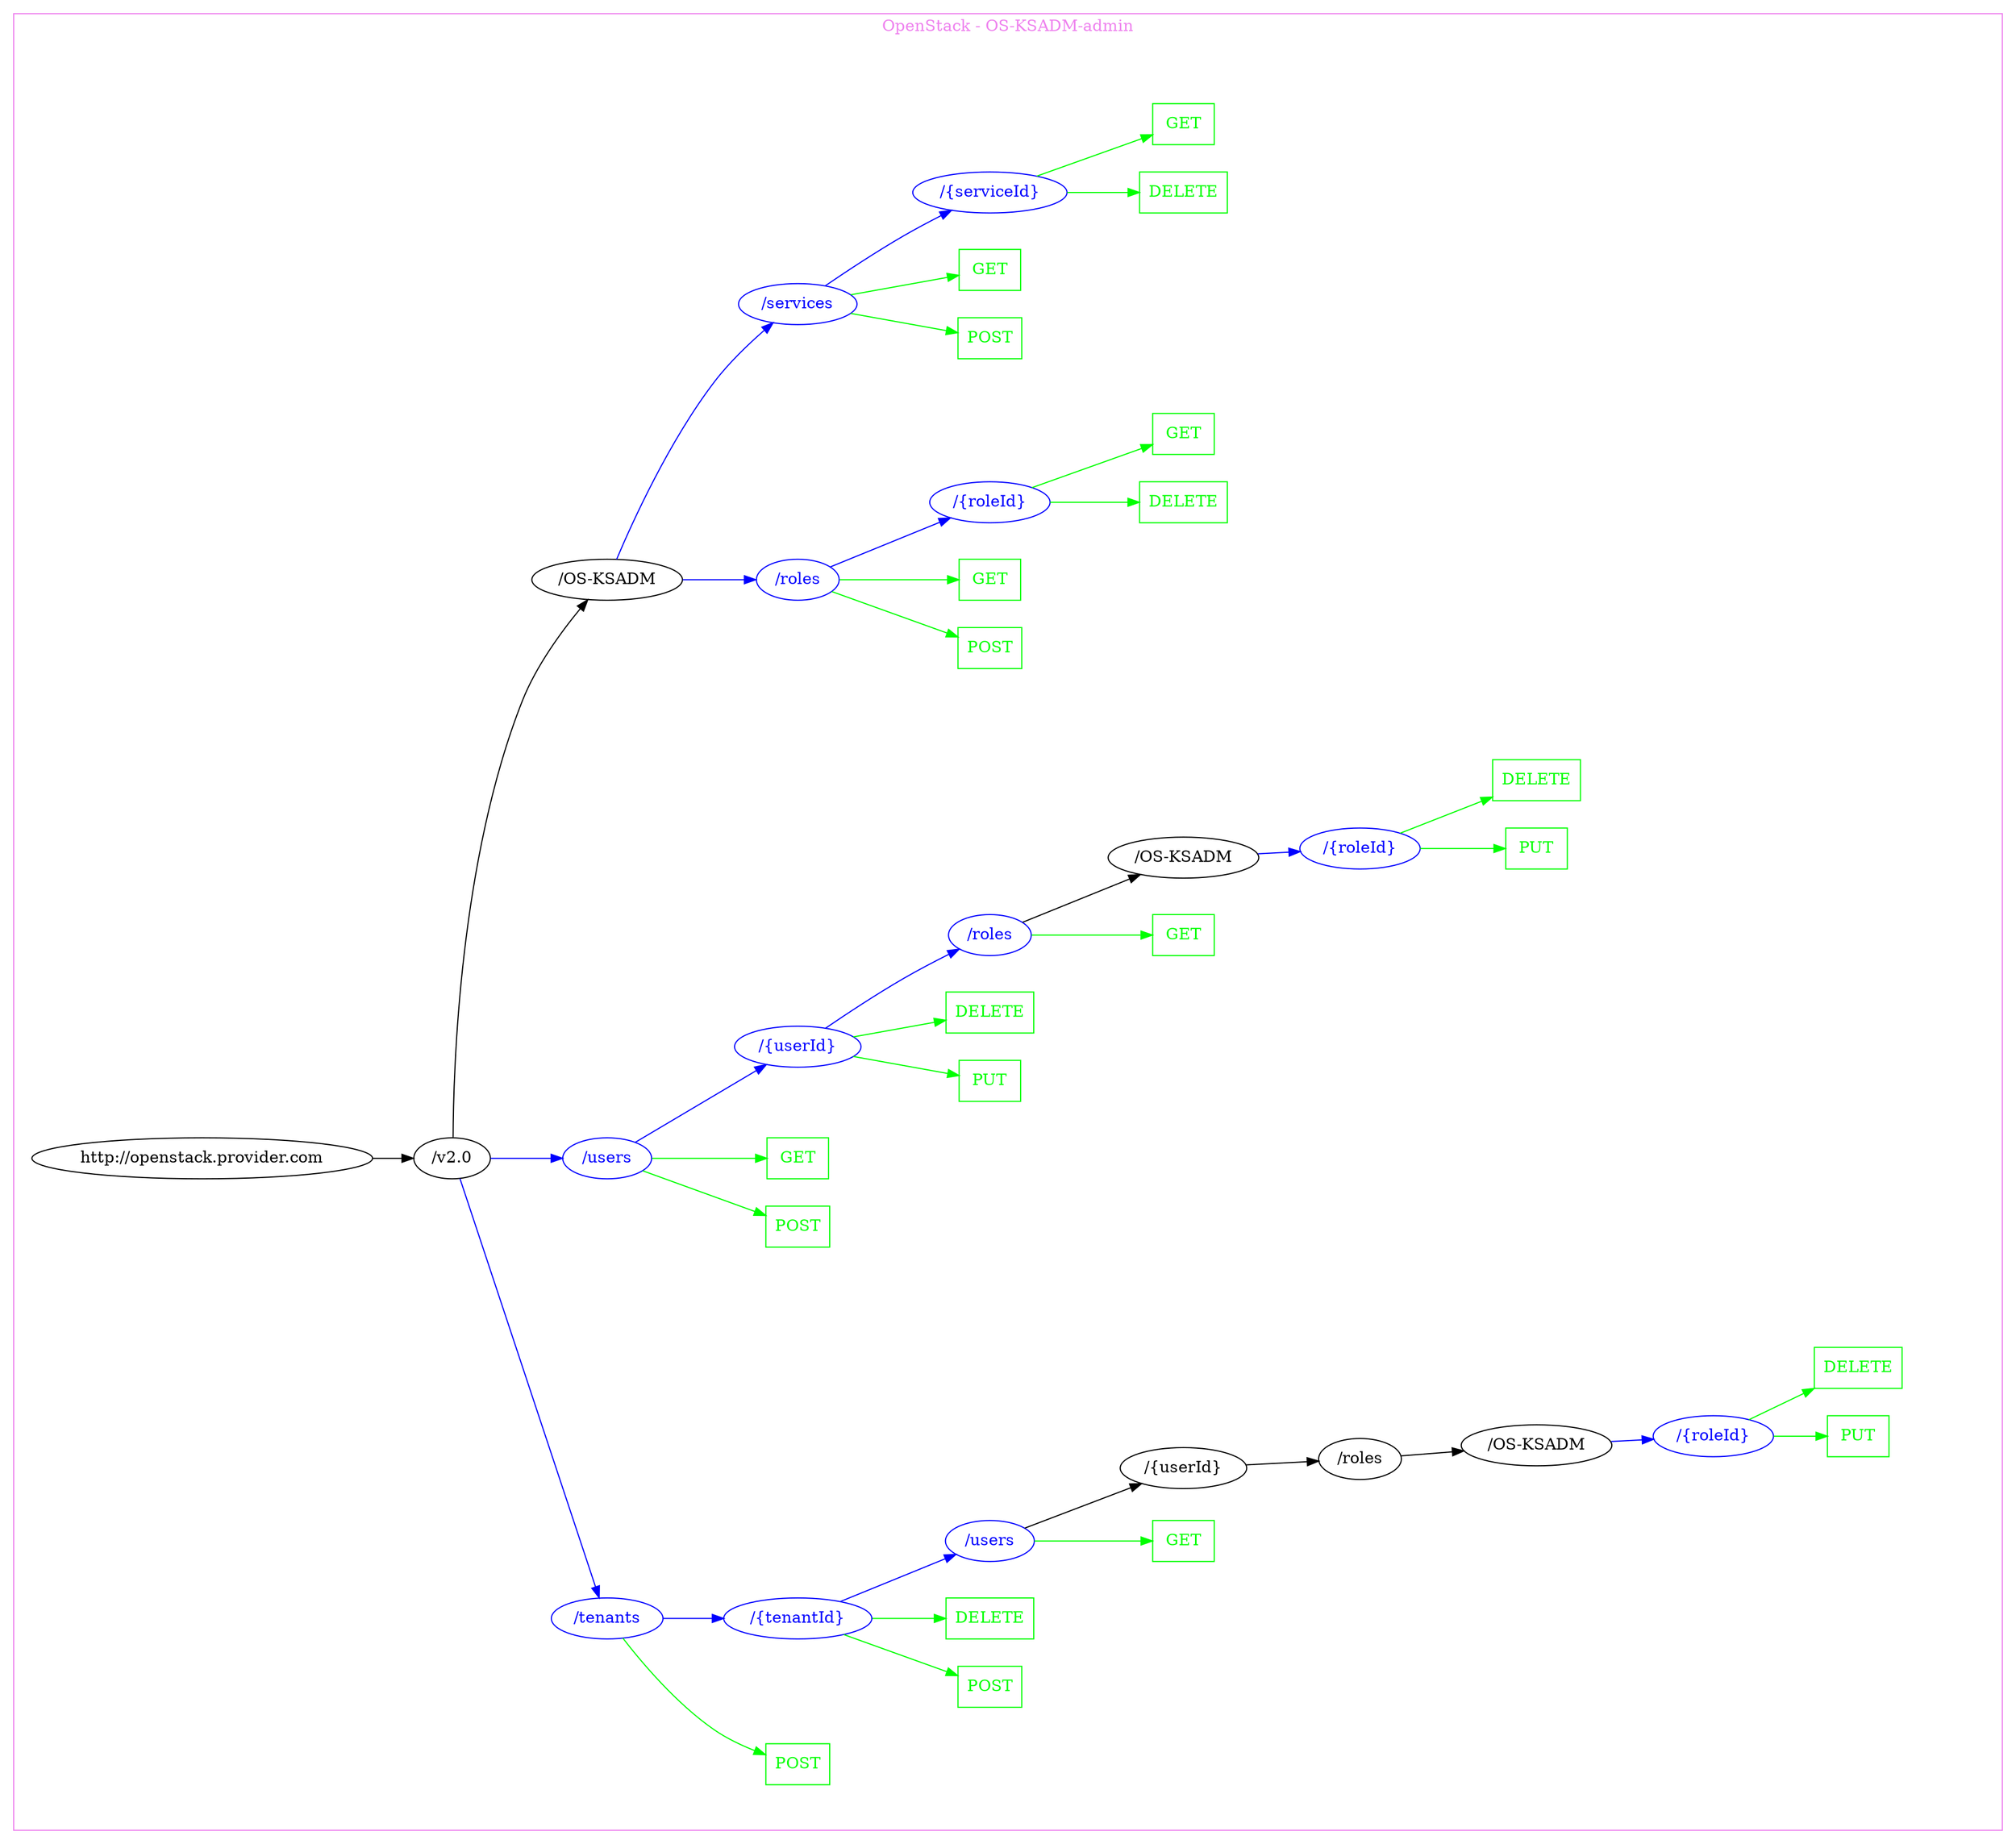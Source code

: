digraph Cloud_Computing_REST_API {
rankdir="LR";
subgraph cluster_0 {
label="OpenStack - OS-KSADM-admin"
color=violet
fontcolor=violet
subgraph cluster_1 {
label=""
color=white
fontcolor=white
node1 [label="http://openstack.provider.com", shape="ellipse", color="black", fontcolor="black"]
node1 -> node2 [color="black", fontcolor="black"]
subgraph cluster_2 {
label=""
color=white
fontcolor=white
node2 [label="/v2.0", shape="ellipse", color="black", fontcolor="black"]
node2 -> node3 [color="blue", fontcolor="blue"]
subgraph cluster_3 {
label=""
color=white
fontcolor=white
node3 [label="/tenants", shape="ellipse", color="blue", fontcolor="blue"]
node3 -> node4 [color="green", fontcolor="green"]
subgraph cluster_4 {
label=""
color=white
fontcolor=white
node4 [label="POST", shape="box", color="green", fontcolor="green"]
}
node3 -> node5 [color="blue", fontcolor="blue"]
subgraph cluster_5 {
label=""
color=white
fontcolor=white
node5 [label="/{tenantId}", shape="ellipse", color="blue", fontcolor="blue"]
node5 -> node6 [color="green", fontcolor="green"]
subgraph cluster_6 {
label=""
color=white
fontcolor=white
node6 [label="POST", shape="box", color="green", fontcolor="green"]
}
node5 -> node7 [color="green", fontcolor="green"]
subgraph cluster_7 {
label=""
color=white
fontcolor=white
node7 [label="DELETE", shape="box", color="green", fontcolor="green"]
}
node5 -> node8 [color="blue", fontcolor="blue"]
subgraph cluster_8 {
label=""
color=white
fontcolor=white
node8 [label="/users", shape="ellipse", color="blue", fontcolor="blue"]
node8 -> node9 [color="green", fontcolor="green"]
subgraph cluster_9 {
label=""
color=white
fontcolor=white
node9 [label="GET", shape="box", color="green", fontcolor="green"]
}
node8 -> node10 [color="black", fontcolor="black"]
subgraph cluster_10 {
label=""
color=white
fontcolor=white
node10 [label="/{userId}", shape="ellipse", color="black", fontcolor="black"]
node10 -> node11 [color="black", fontcolor="black"]
subgraph cluster_11 {
label=""
color=white
fontcolor=white
node11 [label="/roles", shape="ellipse", color="black", fontcolor="black"]
node11 -> node12 [color="black", fontcolor="black"]
subgraph cluster_12 {
label=""
color=white
fontcolor=white
node12 [label="/OS-KSADM", shape="ellipse", color="black", fontcolor="black"]
node12 -> node13 [color="blue", fontcolor="blue"]
subgraph cluster_13 {
label=""
color=white
fontcolor=white
node13 [label="/{roleId}", shape="ellipse", color="blue", fontcolor="blue"]
node13 -> node14 [color="green", fontcolor="green"]
subgraph cluster_14 {
label=""
color=white
fontcolor=white
node14 [label="PUT", shape="box", color="green", fontcolor="green"]
}
node13 -> node15 [color="green", fontcolor="green"]
subgraph cluster_15 {
label=""
color=white
fontcolor=white
node15 [label="DELETE", shape="box", color="green", fontcolor="green"]
}
}
}
}
}
}
}
}
node2 -> node16 [color="blue", fontcolor="blue"]
subgraph cluster_16 {
label=""
color=white
fontcolor=white
node16 [label="/users", shape="ellipse", color="blue", fontcolor="blue"]
node16 -> node17 [color="green", fontcolor="green"]
subgraph cluster_17 {
label=""
color=white
fontcolor=white
node17 [label="POST", shape="box", color="green", fontcolor="green"]
}
node16 -> node18 [color="green", fontcolor="green"]
subgraph cluster_18 {
label=""
color=white
fontcolor=white
node18 [label="GET", shape="box", color="green", fontcolor="green"]
}
node16 -> node19 [color="blue", fontcolor="blue"]
subgraph cluster_19 {
label=""
color=white
fontcolor=white
node19 [label="/{userId}", shape="ellipse", color="blue", fontcolor="blue"]
node19 -> node20 [color="green", fontcolor="green"]
subgraph cluster_20 {
label=""
color=white
fontcolor=white
node20 [label="PUT", shape="box", color="green", fontcolor="green"]
}
node19 -> node21 [color="green", fontcolor="green"]
subgraph cluster_21 {
label=""
color=white
fontcolor=white
node21 [label="DELETE", shape="box", color="green", fontcolor="green"]
}
node19 -> node22 [color="blue", fontcolor="blue"]
subgraph cluster_22 {
label=""
color=white
fontcolor=white
node22 [label="/roles", shape="ellipse", color="blue", fontcolor="blue"]
node22 -> node23 [color="green", fontcolor="green"]
subgraph cluster_23 {
label=""
color=white
fontcolor=white
node23 [label="GET", shape="box", color="green", fontcolor="green"]
}
node22 -> node24 [color="black", fontcolor="black"]
subgraph cluster_24 {
label=""
color=white
fontcolor=white
node24 [label="/OS-KSADM", shape="ellipse", color="black", fontcolor="black"]
node24 -> node25 [color="blue", fontcolor="blue"]
subgraph cluster_25 {
label=""
color=white
fontcolor=white
node25 [label="/{roleId}", shape="ellipse", color="blue", fontcolor="blue"]
node25 -> node26 [color="green", fontcolor="green"]
subgraph cluster_26 {
label=""
color=white
fontcolor=white
node26 [label="PUT", shape="box", color="green", fontcolor="green"]
}
node25 -> node27 [color="green", fontcolor="green"]
subgraph cluster_27 {
label=""
color=white
fontcolor=white
node27 [label="DELETE", shape="box", color="green", fontcolor="green"]
}
}
}
}
}
}
node2 -> node28 [color="black", fontcolor="black"]
subgraph cluster_28 {
label=""
color=white
fontcolor=white
node28 [label="/OS-KSADM", shape="ellipse", color="black", fontcolor="black"]
node28 -> node29 [color="blue", fontcolor="blue"]
subgraph cluster_29 {
label=""
color=white
fontcolor=white
node29 [label="/roles", shape="ellipse", color="blue", fontcolor="blue"]
node29 -> node30 [color="green", fontcolor="green"]
subgraph cluster_30 {
label=""
color=white
fontcolor=white
node30 [label="POST", shape="box", color="green", fontcolor="green"]
}
node29 -> node31 [color="green", fontcolor="green"]
subgraph cluster_31 {
label=""
color=white
fontcolor=white
node31 [label="GET", shape="box", color="green", fontcolor="green"]
}
node29 -> node32 [color="blue", fontcolor="blue"]
subgraph cluster_32 {
label=""
color=white
fontcolor=white
node32 [label="/{roleId}", shape="ellipse", color="blue", fontcolor="blue"]
node32 -> node33 [color="green", fontcolor="green"]
subgraph cluster_33 {
label=""
color=white
fontcolor=white
node33 [label="DELETE", shape="box", color="green", fontcolor="green"]
}
node32 -> node34 [color="green", fontcolor="green"]
subgraph cluster_34 {
label=""
color=white
fontcolor=white
node34 [label="GET", shape="box", color="green", fontcolor="green"]
}
}
}
node28 -> node35 [color="blue", fontcolor="blue"]
subgraph cluster_35 {
label=""
color=white
fontcolor=white
node35 [label="/services", shape="ellipse", color="blue", fontcolor="blue"]
node35 -> node36 [color="green", fontcolor="green"]
subgraph cluster_36 {
label=""
color=white
fontcolor=white
node36 [label="POST", shape="box", color="green", fontcolor="green"]
}
node35 -> node37 [color="green", fontcolor="green"]
subgraph cluster_37 {
label=""
color=white
fontcolor=white
node37 [label="GET", shape="box", color="green", fontcolor="green"]
}
node35 -> node38 [color="blue", fontcolor="blue"]
subgraph cluster_38 {
label=""
color=white
fontcolor=white
node38 [label="/{serviceId}", shape="ellipse", color="blue", fontcolor="blue"]
node38 -> node39 [color="green", fontcolor="green"]
subgraph cluster_39 {
label=""
color=white
fontcolor=white
node39 [label="DELETE", shape="box", color="green", fontcolor="green"]
}
node38 -> node40 [color="green", fontcolor="green"]
subgraph cluster_40 {
label=""
color=white
fontcolor=white
node40 [label="GET", shape="box", color="green", fontcolor="green"]
}
}
}
}
}
}
}
}
